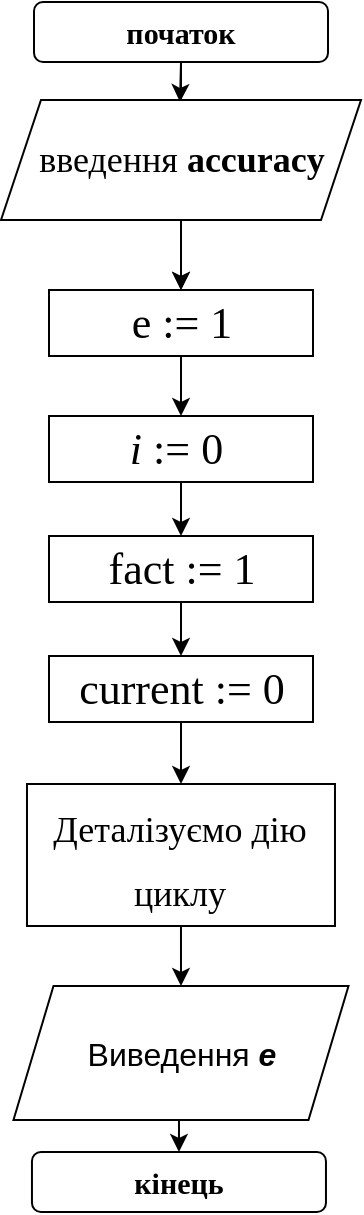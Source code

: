 <mxfile version="15.4.3" type="device"><diagram id="BLpCpvWfL85IrrzyhiG2" name="Page-1"><mxGraphModel dx="1038" dy="579" grid="0" gridSize="10" guides="1" tooltips="1" connect="1" arrows="1" fold="1" page="1" pageScale="1" pageWidth="850" pageHeight="1100" math="0" shadow="0"><root><mxCell id="0"/><mxCell id="1" parent="0"/><mxCell id="OVadwTHzwrtAz5GvTE8M-2" value="" style="edgeStyle=orthogonalEdgeStyle;rounded=0;orthogonalLoop=1;jettySize=auto;html=1;fontSize=14;" parent="1" source="cAWEwoKU_-YWH1UoC_1Z-2" edge="1"><mxGeometry relative="1" as="geometry"><mxPoint x="395" y="75" as="targetPoint"/></mxGeometry></mxCell><mxCell id="cAWEwoKU_-YWH1UoC_1Z-2" value="&lt;font style=&quot;font-size: 15px&quot; face=&quot;Times New Roman&quot;&gt;&lt;b&gt;початок&lt;/b&gt;&lt;/font&gt;" style="rounded=1;whiteSpace=wrap;html=1;fontSize=15;" parent="1" vertex="1"><mxGeometry x="322" y="25" width="147" height="30" as="geometry"/></mxCell><mxCell id="0q7yHeVGQ-k-ta9JAuJw-25" style="edgeStyle=orthogonalEdgeStyle;rounded=0;orthogonalLoop=1;jettySize=auto;html=1;exitX=0.5;exitY=1;exitDx=0;exitDy=0;entryX=0.5;entryY=0;entryDx=0;entryDy=0;fontFamily=Times New Roman;fontSize=18;" parent="1" target="OVadwTHzwrtAz5GvTE8M-14" edge="1"><mxGeometry relative="1" as="geometry"><mxPoint x="393.48" y="577" as="sourcePoint"/></mxGeometry></mxCell><mxCell id="OVadwTHzwrtAz5GvTE8M-14" value="&lt;font style=&quot;font-size: 15px&quot; face=&quot;Times New Roman&quot;&gt;&lt;b&gt;кінець&lt;/b&gt;&lt;/font&gt;" style="rounded=1;whiteSpace=wrap;html=1;fontSize=15;" parent="1" vertex="1"><mxGeometry x="320.98" y="600" width="147" height="30" as="geometry"/></mxCell><mxCell id="OuSaGZPjofqSXP3Rr-e--1" value="&lt;span style=&quot;font-size: 16px&quot;&gt;Виведення&amp;nbsp;&lt;/span&gt;&lt;i style=&quot;font-size: 16px&quot;&gt;&lt;b&gt;е&lt;/b&gt;&lt;/i&gt;" style="shape=parallelogram;perimeter=parallelogramPerimeter;whiteSpace=wrap;html=1;fixedSize=1;" parent="1" vertex="1"><mxGeometry x="311.74" y="517" width="167.51" height="67" as="geometry"/></mxCell><mxCell id="OgFDfZGhK-sNoH9dX1GJ-11" style="edgeStyle=orthogonalEdgeStyle;rounded=0;orthogonalLoop=1;jettySize=auto;html=1;exitX=0.5;exitY=1;exitDx=0;exitDy=0;entryX=0.5;entryY=0;entryDx=0;entryDy=0;fontFamily=Helvetica;fontSize=15;" edge="1" parent="1" source="OgFDfZGhK-sNoH9dX1GJ-9" target="OuSaGZPjofqSXP3Rr-e--1"><mxGeometry relative="1" as="geometry"/></mxCell><mxCell id="OgFDfZGhK-sNoH9dX1GJ-9" value="&lt;p&gt;&lt;font style=&quot;font-size: 18px&quot; face=&quot;Times New Roman&quot;&gt;Деталізуємо дію циклу&lt;/font&gt;&lt;/p&gt;" style="rounded=0;whiteSpace=wrap;html=1;fontSize=26;align=center;" vertex="1" parent="1"><mxGeometry x="318.49" y="416" width="154" height="71" as="geometry"/></mxCell><mxCell id="OgFDfZGhK-sNoH9dX1GJ-25" value="" style="edgeStyle=orthogonalEdgeStyle;rounded=0;orthogonalLoop=1;jettySize=auto;html=1;fontFamily=Helvetica;fontSize=15;" edge="1" parent="1" source="OgFDfZGhK-sNoH9dX1GJ-20" target="OgFDfZGhK-sNoH9dX1GJ-24"><mxGeometry relative="1" as="geometry"/></mxCell><mxCell id="OgFDfZGhK-sNoH9dX1GJ-20" value="&lt;font face=&quot;Times New Roman&quot; style=&quot;font-size: 22px&quot;&gt;e := 1&lt;/font&gt;" style="rounded=0;whiteSpace=wrap;html=1;fontFamily=Helvetica;fontSize=15;align=center;" vertex="1" parent="1"><mxGeometry x="329.5" y="169" width="132" height="33" as="geometry"/></mxCell><mxCell id="OgFDfZGhK-sNoH9dX1GJ-22" style="edgeStyle=orthogonalEdgeStyle;rounded=0;orthogonalLoop=1;jettySize=auto;html=1;exitX=0.5;exitY=1;exitDx=0;exitDy=0;entryX=0.5;entryY=0;entryDx=0;entryDy=0;fontFamily=Helvetica;fontSize=15;" edge="1" parent="1" source="OgFDfZGhK-sNoH9dX1GJ-21" target="OgFDfZGhK-sNoH9dX1GJ-20"><mxGeometry relative="1" as="geometry"/></mxCell><mxCell id="OgFDfZGhK-sNoH9dX1GJ-23" value="" style="edgeStyle=orthogonalEdgeStyle;rounded=0;orthogonalLoop=1;jettySize=auto;html=1;fontFamily=Helvetica;fontSize=15;" edge="1" parent="1" source="OgFDfZGhK-sNoH9dX1GJ-21" target="OgFDfZGhK-sNoH9dX1GJ-20"><mxGeometry relative="1" as="geometry"/></mxCell><mxCell id="OgFDfZGhK-sNoH9dX1GJ-21" value="&lt;font style=&quot;font-size: 18px&quot; face=&quot;Times New Roman&quot;&gt;введення &lt;b&gt;accuracy&lt;/b&gt;&lt;/font&gt;" style="shape=parallelogram;perimeter=parallelogramPerimeter;whiteSpace=wrap;html=1;fixedSize=1;fontFamily=Helvetica;fontSize=15;align=center;" vertex="1" parent="1"><mxGeometry x="305.5" y="74" width="180" height="60" as="geometry"/></mxCell><mxCell id="OgFDfZGhK-sNoH9dX1GJ-27" value="" style="edgeStyle=orthogonalEdgeStyle;rounded=0;orthogonalLoop=1;jettySize=auto;html=1;fontFamily=Times New Roman;fontSize=18;" edge="1" parent="1" source="OgFDfZGhK-sNoH9dX1GJ-24" target="OgFDfZGhK-sNoH9dX1GJ-26"><mxGeometry relative="1" as="geometry"/></mxCell><mxCell id="OgFDfZGhK-sNoH9dX1GJ-24" value="&lt;font face=&quot;Times New Roman&quot; style=&quot;font-size: 22px&quot;&gt;&lt;i&gt;i&lt;/i&gt; := 0&amp;nbsp;&lt;/font&gt;" style="rounded=0;whiteSpace=wrap;html=1;fontFamily=Helvetica;fontSize=15;align=center;" vertex="1" parent="1"><mxGeometry x="329.5" y="232" width="132" height="33" as="geometry"/></mxCell><mxCell id="OgFDfZGhK-sNoH9dX1GJ-29" value="" style="edgeStyle=orthogonalEdgeStyle;rounded=0;orthogonalLoop=1;jettySize=auto;html=1;fontFamily=Times New Roman;fontSize=18;" edge="1" parent="1" source="OgFDfZGhK-sNoH9dX1GJ-26" target="OgFDfZGhK-sNoH9dX1GJ-28"><mxGeometry relative="1" as="geometry"/></mxCell><mxCell id="OgFDfZGhK-sNoH9dX1GJ-26" value="&lt;font face=&quot;Times New Roman&quot;&gt;&lt;span style=&quot;font-size: 22px&quot;&gt;fact := 1&lt;/span&gt;&lt;/font&gt;" style="rounded=0;whiteSpace=wrap;html=1;fontFamily=Helvetica;fontSize=15;align=center;" vertex="1" parent="1"><mxGeometry x="329.5" y="292" width="132" height="33" as="geometry"/></mxCell><mxCell id="OgFDfZGhK-sNoH9dX1GJ-30" value="" style="edgeStyle=orthogonalEdgeStyle;rounded=0;orthogonalLoop=1;jettySize=auto;html=1;fontFamily=Times New Roman;fontSize=18;" edge="1" parent="1" source="OgFDfZGhK-sNoH9dX1GJ-28" target="OgFDfZGhK-sNoH9dX1GJ-9"><mxGeometry relative="1" as="geometry"/></mxCell><mxCell id="OgFDfZGhK-sNoH9dX1GJ-28" value="&lt;font face=&quot;Times New Roman&quot;&gt;&lt;span style=&quot;font-size: 22px&quot;&gt;current := 0&lt;/span&gt;&lt;/font&gt;" style="rounded=0;whiteSpace=wrap;html=1;fontFamily=Helvetica;fontSize=15;align=center;" vertex="1" parent="1"><mxGeometry x="329.5" y="352" width="132" height="33" as="geometry"/></mxCell></root></mxGraphModel></diagram></mxfile>